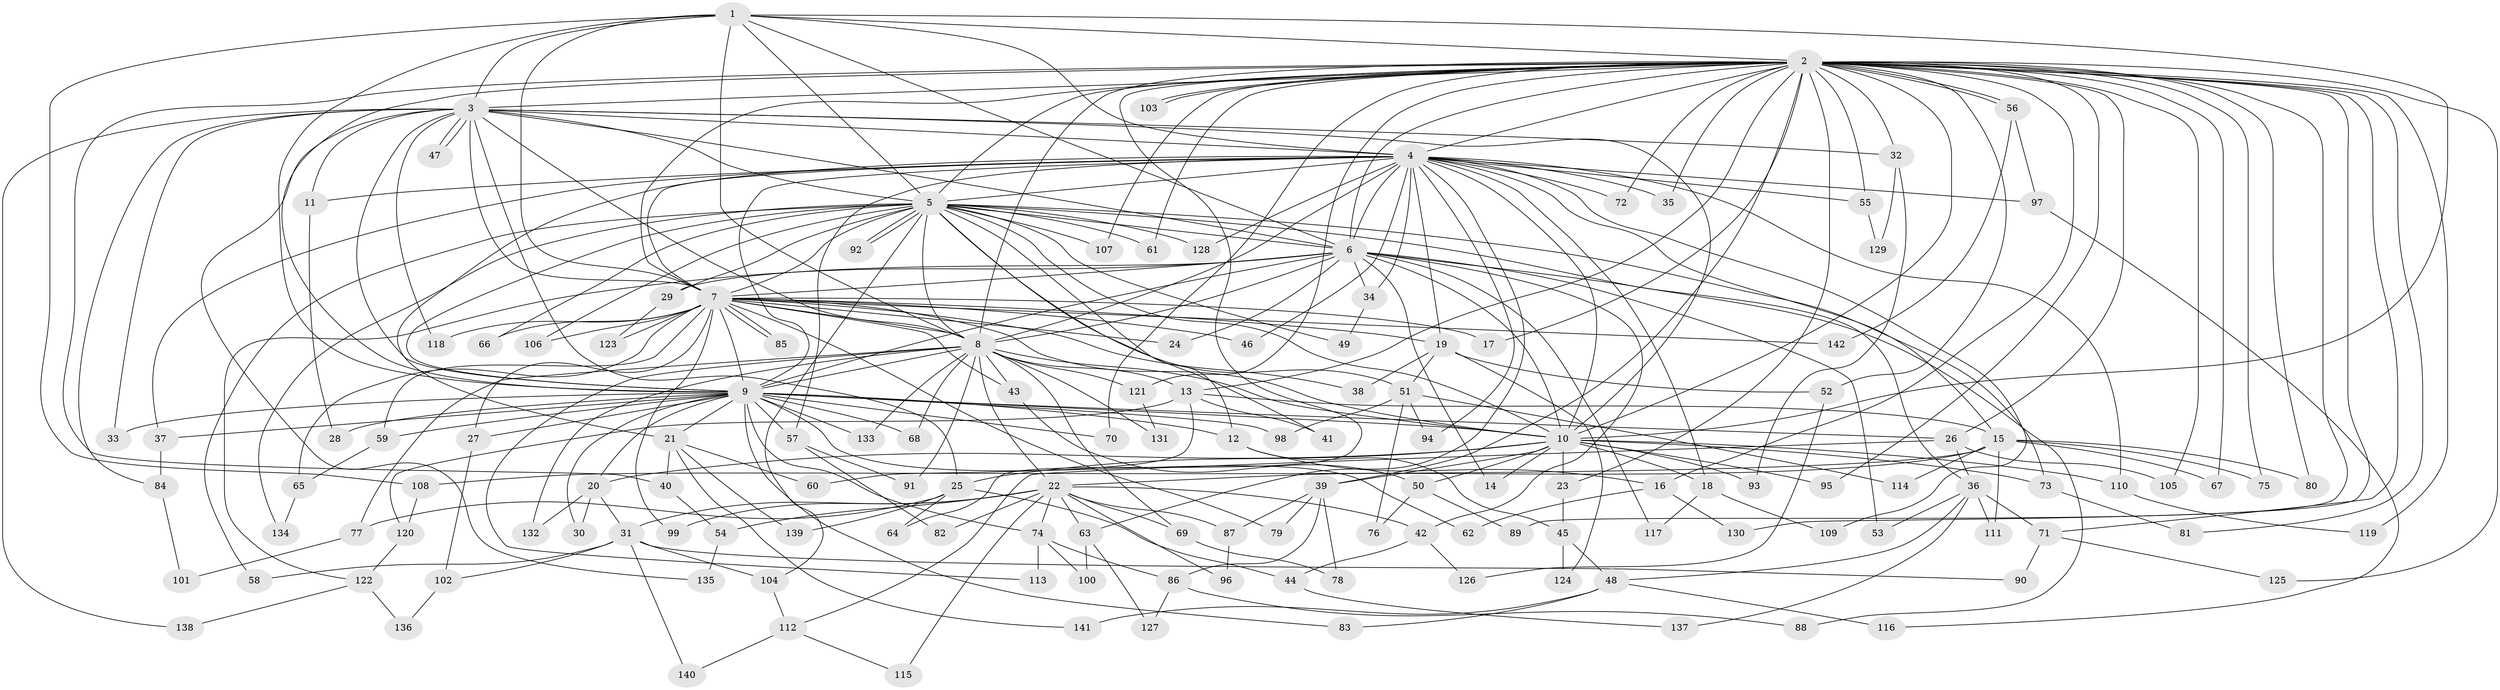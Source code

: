 // Generated by graph-tools (version 1.1) at 2025/49/03/09/25 03:49:30]
// undirected, 142 vertices, 309 edges
graph export_dot {
graph [start="1"]
  node [color=gray90,style=filled];
  1;
  2;
  3;
  4;
  5;
  6;
  7;
  8;
  9;
  10;
  11;
  12;
  13;
  14;
  15;
  16;
  17;
  18;
  19;
  20;
  21;
  22;
  23;
  24;
  25;
  26;
  27;
  28;
  29;
  30;
  31;
  32;
  33;
  34;
  35;
  36;
  37;
  38;
  39;
  40;
  41;
  42;
  43;
  44;
  45;
  46;
  47;
  48;
  49;
  50;
  51;
  52;
  53;
  54;
  55;
  56;
  57;
  58;
  59;
  60;
  61;
  62;
  63;
  64;
  65;
  66;
  67;
  68;
  69;
  70;
  71;
  72;
  73;
  74;
  75;
  76;
  77;
  78;
  79;
  80;
  81;
  82;
  83;
  84;
  85;
  86;
  87;
  88;
  89;
  90;
  91;
  92;
  93;
  94;
  95;
  96;
  97;
  98;
  99;
  100;
  101;
  102;
  103;
  104;
  105;
  106;
  107;
  108;
  109;
  110;
  111;
  112;
  113;
  114;
  115;
  116;
  117;
  118;
  119;
  120;
  121;
  122;
  123;
  124;
  125;
  126;
  127;
  128;
  129;
  130;
  131;
  132;
  133;
  134;
  135;
  136;
  137;
  138;
  139;
  140;
  141;
  142;
  1 -- 2;
  1 -- 3;
  1 -- 4;
  1 -- 5;
  1 -- 6;
  1 -- 7;
  1 -- 8;
  1 -- 9;
  1 -- 10;
  1 -- 108;
  2 -- 3;
  2 -- 4;
  2 -- 5;
  2 -- 6;
  2 -- 7;
  2 -- 8;
  2 -- 9;
  2 -- 10;
  2 -- 13;
  2 -- 16;
  2 -- 17;
  2 -- 23;
  2 -- 26;
  2 -- 32;
  2 -- 35;
  2 -- 39;
  2 -- 40;
  2 -- 52;
  2 -- 55;
  2 -- 56;
  2 -- 56;
  2 -- 61;
  2 -- 64;
  2 -- 67;
  2 -- 70;
  2 -- 71;
  2 -- 72;
  2 -- 75;
  2 -- 80;
  2 -- 81;
  2 -- 89;
  2 -- 95;
  2 -- 103;
  2 -- 103;
  2 -- 105;
  2 -- 107;
  2 -- 119;
  2 -- 121;
  2 -- 125;
  2 -- 130;
  3 -- 4;
  3 -- 5;
  3 -- 6;
  3 -- 7;
  3 -- 8;
  3 -- 9;
  3 -- 10;
  3 -- 11;
  3 -- 25;
  3 -- 32;
  3 -- 33;
  3 -- 47;
  3 -- 47;
  3 -- 84;
  3 -- 118;
  3 -- 135;
  3 -- 138;
  4 -- 5;
  4 -- 6;
  4 -- 7;
  4 -- 8;
  4 -- 9;
  4 -- 10;
  4 -- 11;
  4 -- 15;
  4 -- 18;
  4 -- 19;
  4 -- 21;
  4 -- 34;
  4 -- 35;
  4 -- 37;
  4 -- 46;
  4 -- 55;
  4 -- 57;
  4 -- 63;
  4 -- 72;
  4 -- 94;
  4 -- 97;
  4 -- 109;
  4 -- 110;
  4 -- 128;
  5 -- 6;
  5 -- 7;
  5 -- 8;
  5 -- 9;
  5 -- 10;
  5 -- 12;
  5 -- 29;
  5 -- 36;
  5 -- 41;
  5 -- 49;
  5 -- 51;
  5 -- 58;
  5 -- 61;
  5 -- 66;
  5 -- 73;
  5 -- 92;
  5 -- 92;
  5 -- 104;
  5 -- 106;
  5 -- 107;
  5 -- 128;
  5 -- 134;
  6 -- 7;
  6 -- 8;
  6 -- 9;
  6 -- 10;
  6 -- 14;
  6 -- 24;
  6 -- 29;
  6 -- 34;
  6 -- 42;
  6 -- 53;
  6 -- 88;
  6 -- 117;
  6 -- 122;
  7 -- 8;
  7 -- 9;
  7 -- 10;
  7 -- 17;
  7 -- 19;
  7 -- 24;
  7 -- 27;
  7 -- 38;
  7 -- 43;
  7 -- 46;
  7 -- 59;
  7 -- 65;
  7 -- 66;
  7 -- 79;
  7 -- 85;
  7 -- 85;
  7 -- 99;
  7 -- 106;
  7 -- 118;
  7 -- 123;
  7 -- 142;
  8 -- 9;
  8 -- 10;
  8 -- 13;
  8 -- 22;
  8 -- 43;
  8 -- 68;
  8 -- 69;
  8 -- 77;
  8 -- 91;
  8 -- 113;
  8 -- 121;
  8 -- 131;
  8 -- 132;
  8 -- 133;
  9 -- 10;
  9 -- 12;
  9 -- 20;
  9 -- 21;
  9 -- 26;
  9 -- 27;
  9 -- 28;
  9 -- 30;
  9 -- 33;
  9 -- 37;
  9 -- 57;
  9 -- 59;
  9 -- 62;
  9 -- 68;
  9 -- 70;
  9 -- 74;
  9 -- 83;
  9 -- 98;
  9 -- 133;
  10 -- 14;
  10 -- 18;
  10 -- 20;
  10 -- 23;
  10 -- 25;
  10 -- 39;
  10 -- 50;
  10 -- 73;
  10 -- 93;
  10 -- 95;
  10 -- 110;
  11 -- 28;
  12 -- 16;
  12 -- 45;
  13 -- 15;
  13 -- 41;
  13 -- 60;
  13 -- 120;
  15 -- 22;
  15 -- 67;
  15 -- 75;
  15 -- 80;
  15 -- 108;
  15 -- 111;
  15 -- 114;
  16 -- 62;
  16 -- 130;
  18 -- 109;
  18 -- 117;
  19 -- 38;
  19 -- 51;
  19 -- 52;
  19 -- 124;
  20 -- 30;
  20 -- 31;
  20 -- 132;
  21 -- 40;
  21 -- 60;
  21 -- 139;
  21 -- 141;
  22 -- 31;
  22 -- 42;
  22 -- 54;
  22 -- 63;
  22 -- 69;
  22 -- 74;
  22 -- 82;
  22 -- 87;
  22 -- 96;
  22 -- 99;
  22 -- 115;
  23 -- 45;
  25 -- 44;
  25 -- 64;
  25 -- 77;
  25 -- 139;
  26 -- 36;
  26 -- 105;
  26 -- 112;
  27 -- 102;
  29 -- 123;
  31 -- 58;
  31 -- 90;
  31 -- 102;
  31 -- 104;
  31 -- 140;
  32 -- 93;
  32 -- 129;
  34 -- 49;
  36 -- 48;
  36 -- 53;
  36 -- 71;
  36 -- 111;
  36 -- 137;
  37 -- 84;
  39 -- 78;
  39 -- 79;
  39 -- 86;
  39 -- 87;
  40 -- 54;
  42 -- 44;
  42 -- 126;
  43 -- 50;
  44 -- 137;
  45 -- 48;
  45 -- 124;
  48 -- 83;
  48 -- 116;
  48 -- 141;
  50 -- 76;
  50 -- 89;
  51 -- 76;
  51 -- 94;
  51 -- 98;
  51 -- 114;
  52 -- 126;
  54 -- 135;
  55 -- 129;
  56 -- 97;
  56 -- 142;
  57 -- 82;
  57 -- 91;
  59 -- 65;
  63 -- 100;
  63 -- 127;
  65 -- 134;
  69 -- 78;
  71 -- 90;
  71 -- 125;
  73 -- 81;
  74 -- 86;
  74 -- 100;
  74 -- 113;
  77 -- 101;
  84 -- 101;
  86 -- 88;
  86 -- 127;
  87 -- 96;
  97 -- 116;
  102 -- 136;
  104 -- 112;
  108 -- 120;
  110 -- 119;
  112 -- 115;
  112 -- 140;
  120 -- 122;
  121 -- 131;
  122 -- 136;
  122 -- 138;
}

